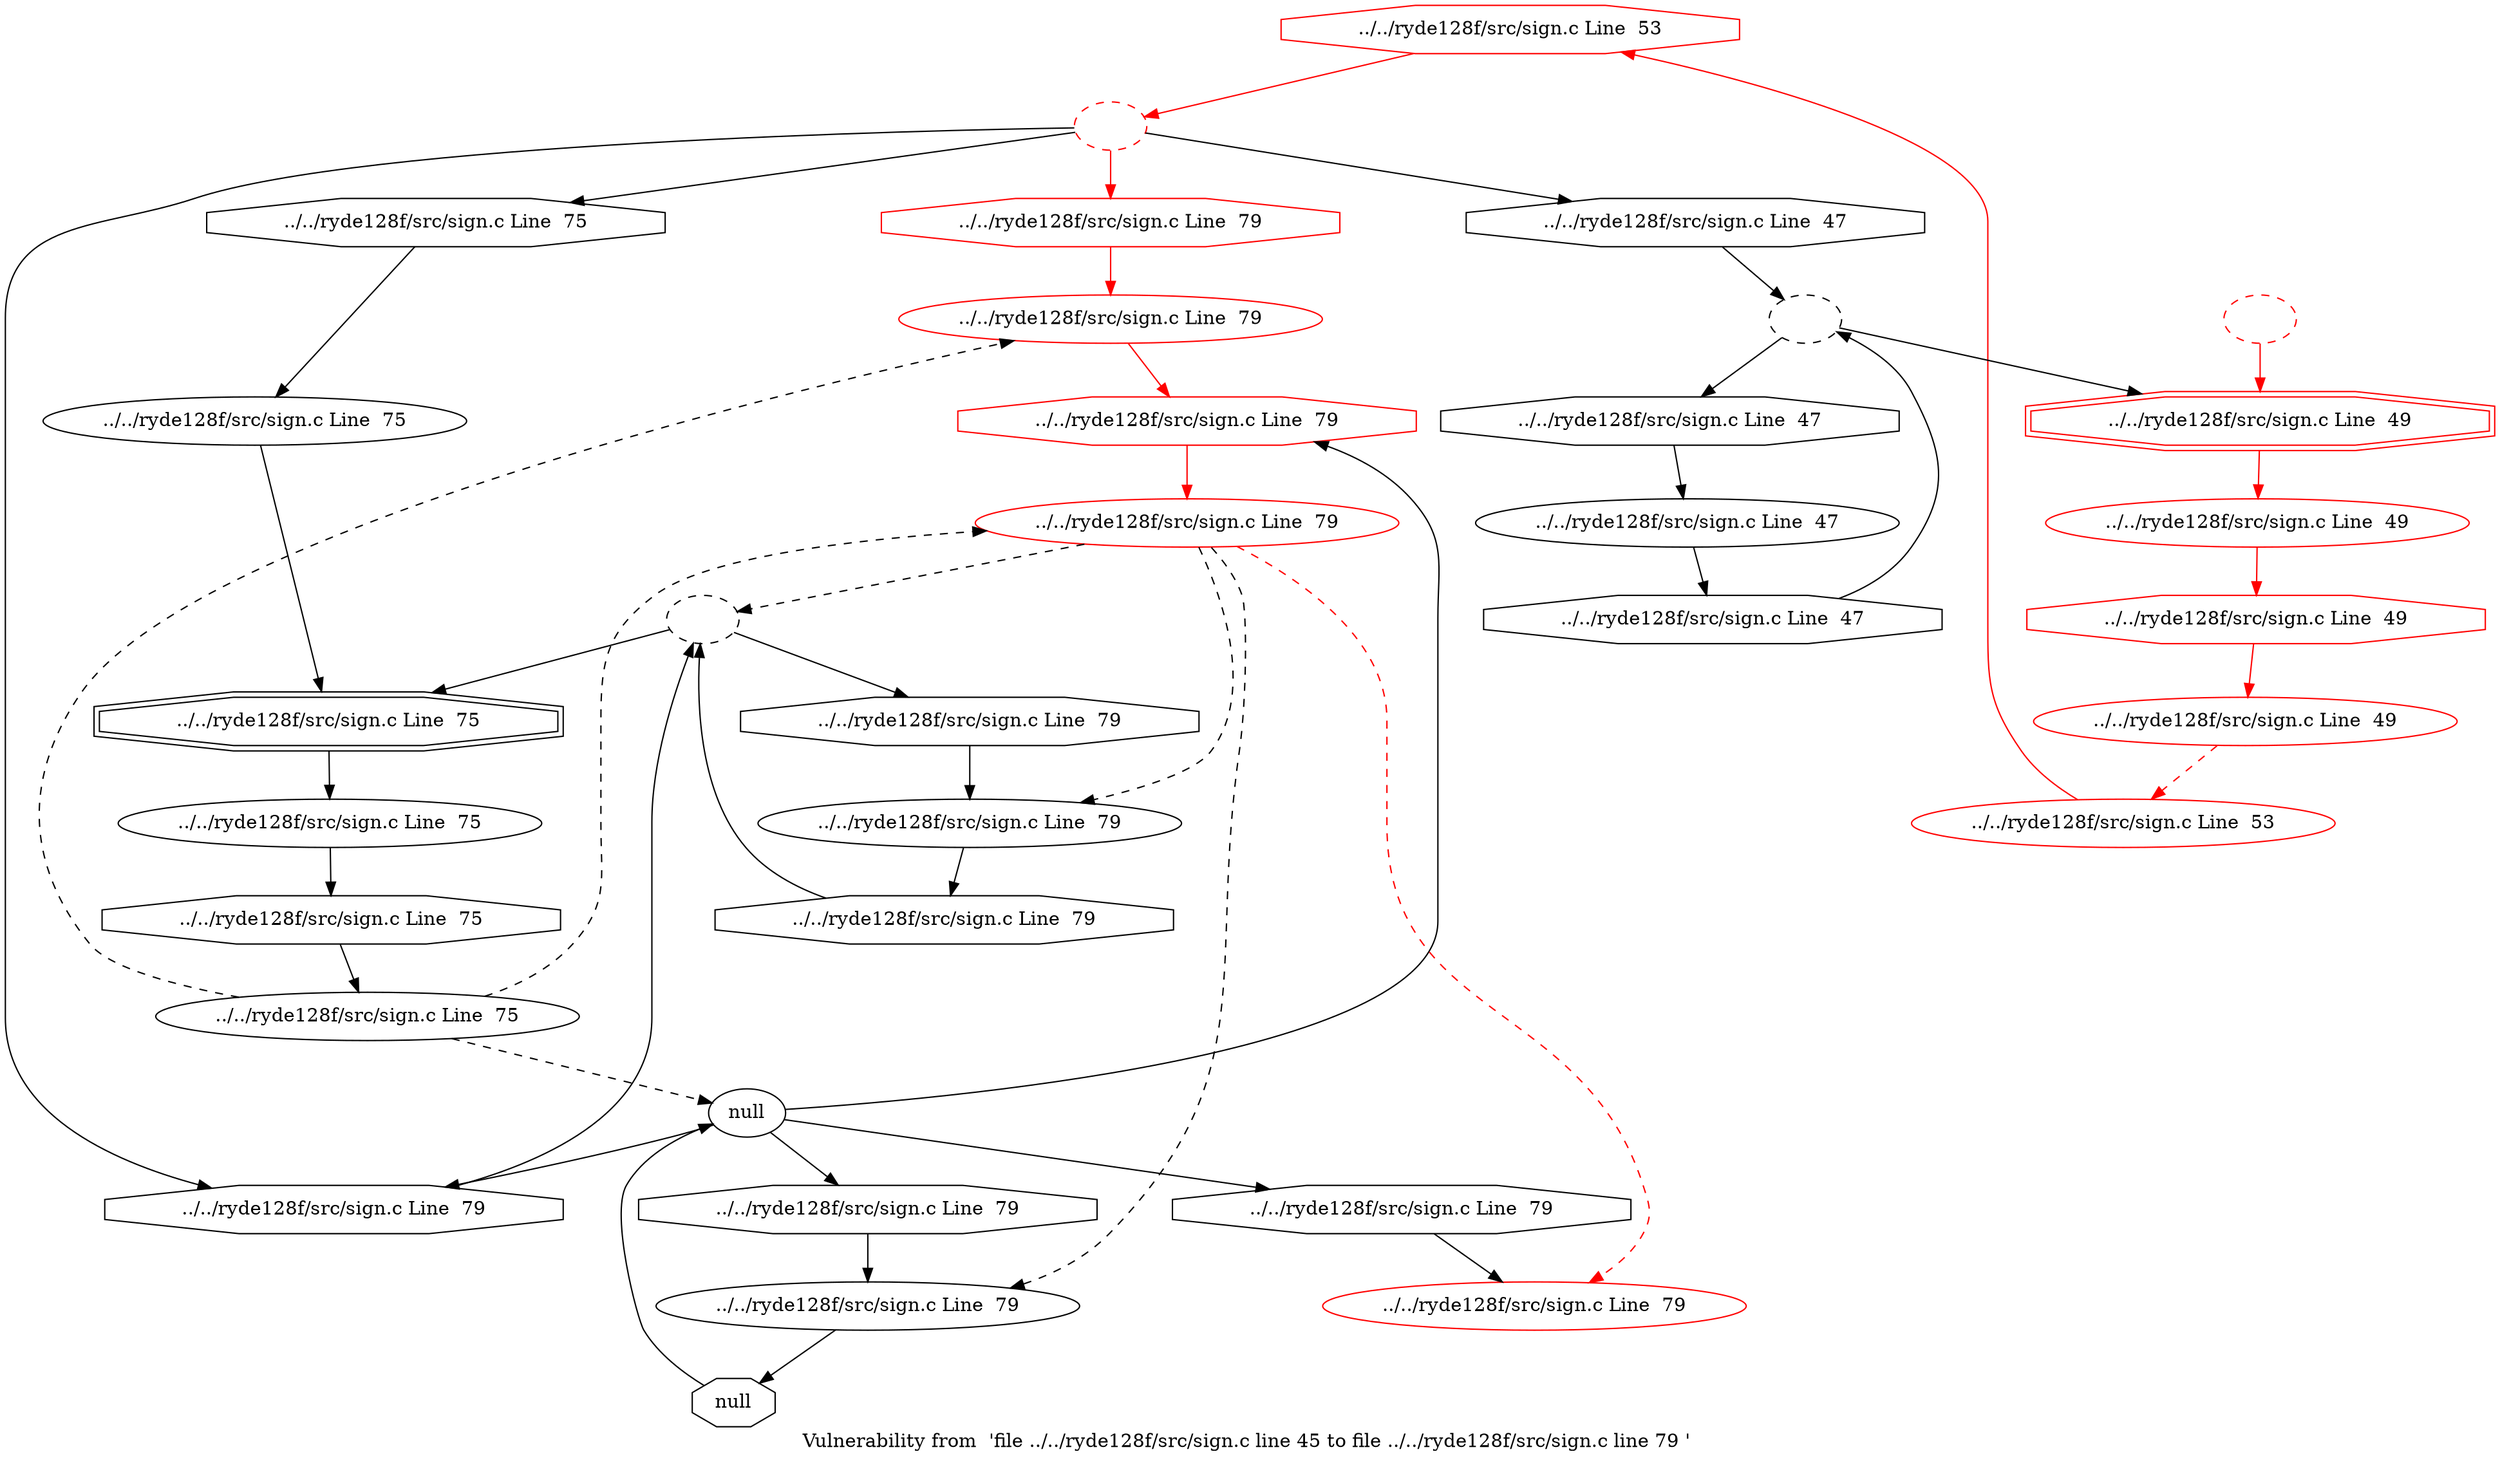 digraph "Vulnerability from 'file ../../ryde128f/src/sign.c line 45 to file ../../ryde128f/src/sign.c line 79 '  "{
label="Vulnerability from  'file ../../ryde128f/src/sign.c line 45 to file ../../ryde128f/src/sign.c line 79 ' ";
node_229[shape=octagon,style=solid,label="../../ryde128f/src/sign.c Line  53", color=red]
node_219[shape=ellipse,style=dashed,label="", color=red]
"node_229"->"node_219" [color=red]
node_230[shape=ellipse,style=dashed,label=""]
node_234[shape=doubleoctagon,style=solid,label="../../ryde128f/src/sign.c Line  75"]
"node_230"->"node_234"
node_248[shape=octagon,style=solid,label="../../ryde128f/src/sign.c Line  79"]
"node_230"->"node_248"
node_224[shape=doubleoctagon,style=solid,label="../../ryde128f/src/sign.c Line  49", color=red]
node_223[shape=ellipse,style=solid,label="../../ryde128f/src/sign.c Line  49", color=red]
"node_224"->"node_223" [color=red]
node_227[shape=octagon,style=solid,label="../../ryde128f/src/sign.c Line  49", color=red]
node_226[shape=ellipse,style=solid,label="../../ryde128f/src/sign.c Line  49", color=red]
"node_227"->"node_226" [color=red]
node_228[shape=ellipse,style=solid,label="../../ryde128f/src/sign.c Line  53", color=red]
"node_228"->"node_229" [color=red]
"node_223"->"node_227" [color=red]
node_222[shape=octagon,style=solid,label="../../ryde128f/src/sign.c Line  47"]
node_217[shape=ellipse,style=dashed,label=""]
"node_222"->"node_217"
node_221[shape=octagon,style=solid,label="../../ryde128f/src/sign.c Line  47"]
node_220[shape=ellipse,style=solid,label="../../ryde128f/src/sign.c Line  47"]
"node_221"->"node_220"
"node_220"->"node_222"
node_218[shape=octagon,style=solid,label="../../ryde128f/src/sign.c Line  47"]
"node_219"->"node_218"
node_242[shape=octagon,style=solid,label="../../ryde128f/src/sign.c Line  79", color=red]
"node_219"->"node_242" [color=red]
node_249[shape=octagon,style=solid,label="../../ryde128f/src/sign.c Line  79"]
"node_219"->"node_249"
node_232[shape=octagon,style=solid,label="../../ryde128f/src/sign.c Line  75"]
"node_219"->"node_232"
"node_218"->"node_217"
"node_217"->"node_224"
"node_217"->"node_221"
node_233[shape=ellipse,style=solid,label="../../ryde128f/src/sign.c Line  75"]
"node_234"->"node_233"
node_235[shape=ellipse,style=solid,label="../../ryde128f/src/sign.c Line  75"]
node_237[shape=ellipse,style=solid,label="null"]
"node_235"->"node_237" [style=dashed]
node_241[shape=ellipse,style=solid,label="../../ryde128f/src/sign.c Line  79", color=red]
"node_235"->"node_241" [style=dashed]
node_243[shape=ellipse,style=solid,label="../../ryde128f/src/sign.c Line  79", color=red]
"node_235"->"node_243" [style=dashed]
node_236[shape=octagon,style=solid,label="../../ryde128f/src/sign.c Line  75"]
"node_236"->"node_235"
node_240[shape=octagon,style=solid,label="../../ryde128f/src/sign.c Line  79"]
"node_237"->"node_240"
node_244[shape=octagon,style=solid,label="../../ryde128f/src/sign.c Line  79", color=red]
"node_237"->"node_244"
node_246[shape=octagon,style=solid,label="../../ryde128f/src/sign.c Line  79"]
"node_237"->"node_246"
"node_237"->"node_249"
node_238[shape=octagon,style=solid,label="null"]
"node_238"->"node_237"
node_239[shape=ellipse,style=solid,label="../../ryde128f/src/sign.c Line  79"]
"node_239"->"node_238"
"node_240"->"node_239"
"node_241"->"node_244" [color=red]
"node_242"->"node_241" [color=red]
"node_243"->"node_230" [style=dashed]
"node_243"->"node_239" [style=dashed]
node_245[shape=ellipse,style=solid,label="../../ryde128f/src/sign.c Line  79", color=red]
"node_243"->"node_245" [color=red, style=dashed]
node_247[shape=ellipse,style=solid,label="../../ryde128f/src/sign.c Line  79"]
"node_243"->"node_247" [style=dashed]
"node_244"->"node_243" [color=red]
node_225[shape=ellipse,style=dashed,label="", color=red]
"node_225"->"node_224" [color=red]
"node_226"->"node_228" [color=red, style=dashed]
node_250[shape=octagon,style=solid,label="../../ryde128f/src/sign.c Line  79"]
"node_250"->"node_230"
"node_246"->"node_245"
"node_247"->"node_250"
"node_248"->"node_247"
"node_249"->"node_230"
node_231[shape=ellipse,style=solid,label="../../ryde128f/src/sign.c Line  75"]
"node_231"->"node_234"
"node_232"->"node_231"
"node_233"->"node_236"
}

